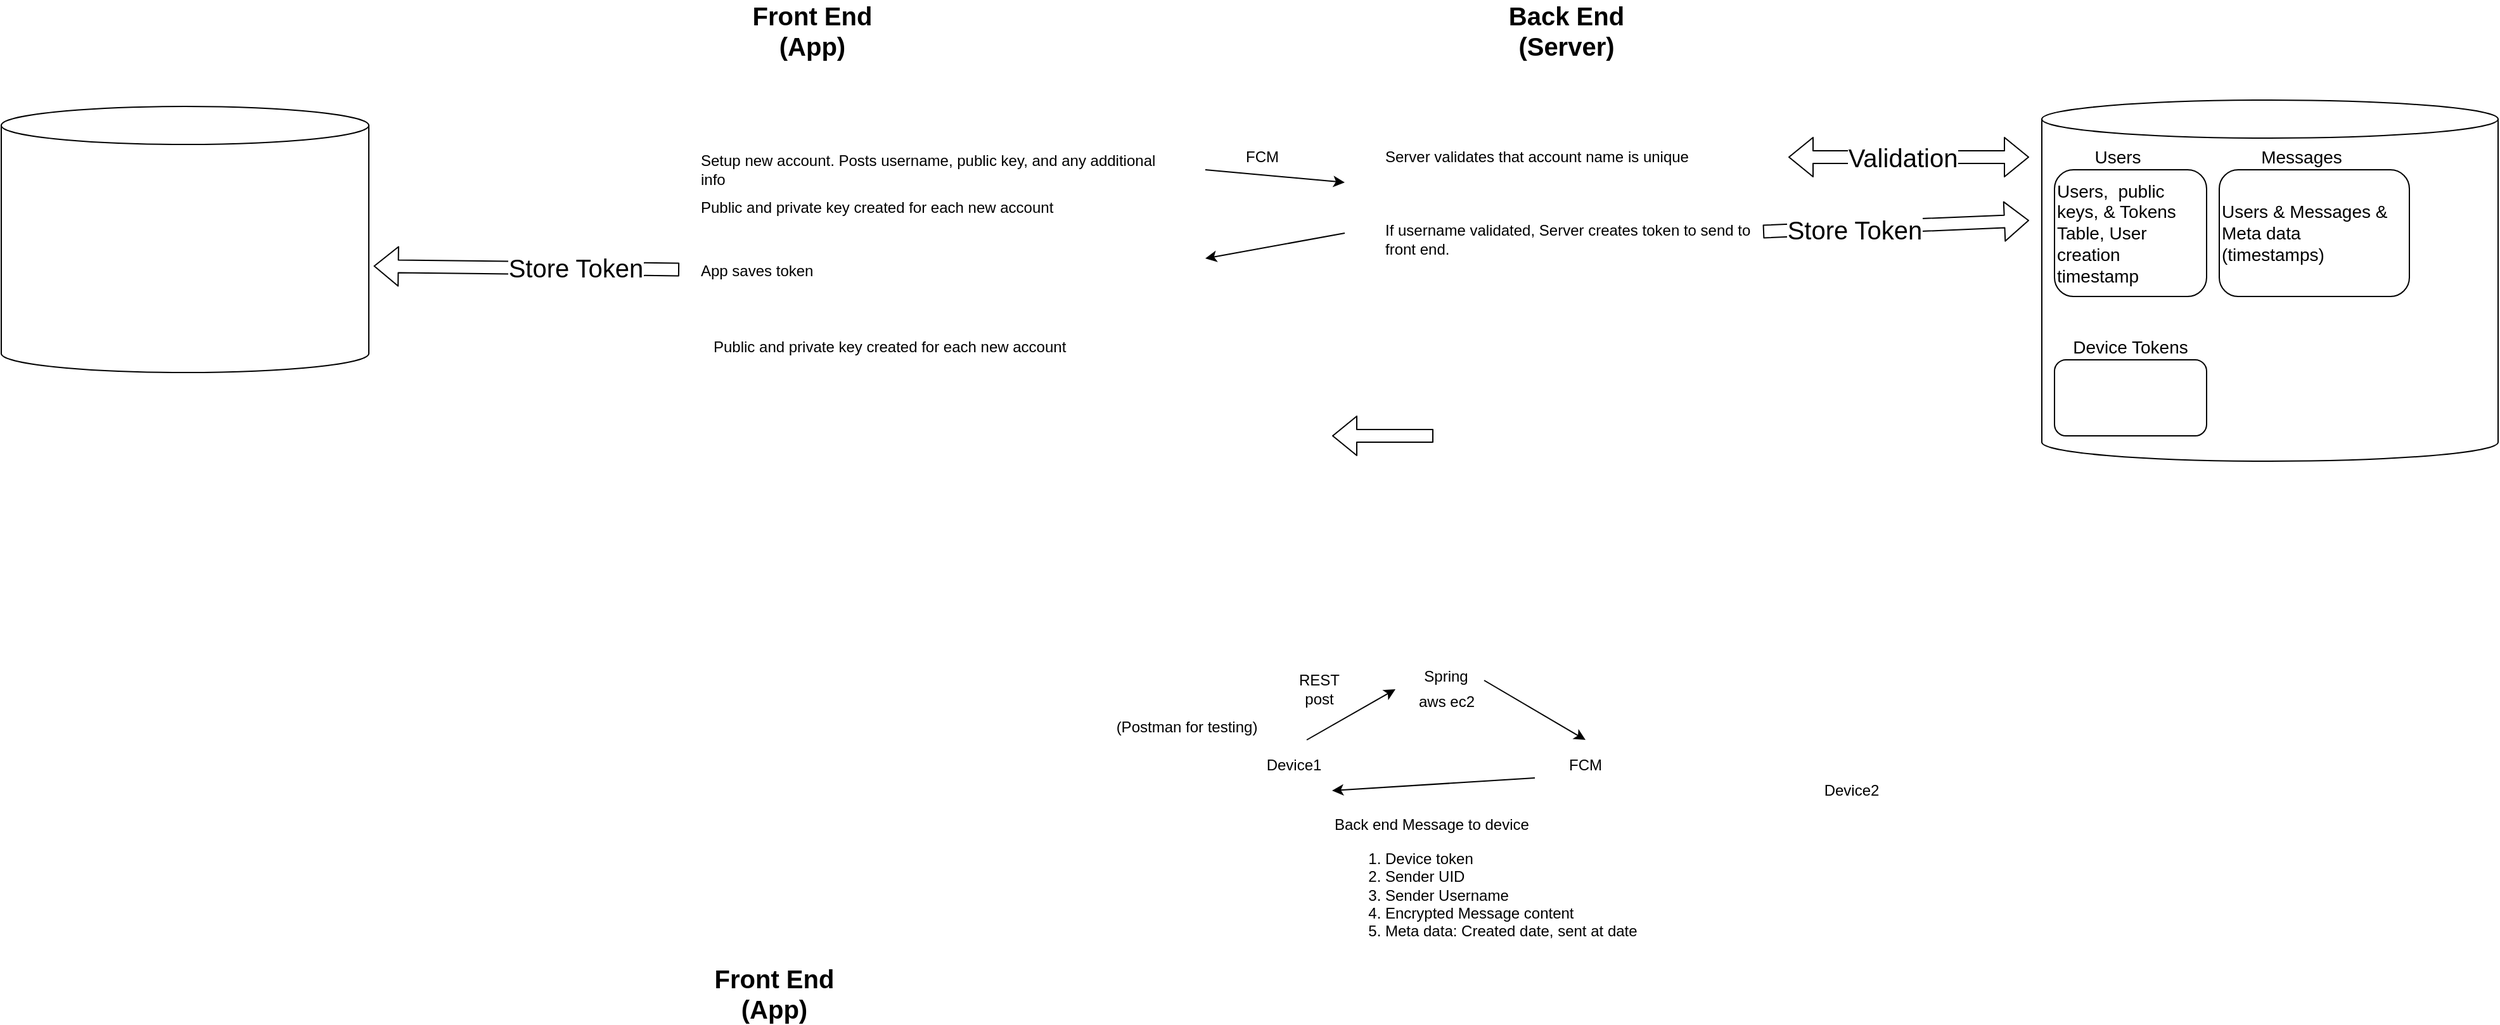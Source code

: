 <mxfile version="13.9.5" type="device"><diagram id="NSsFChqPuj5QGq1fLvDB" name="Page-1"><mxGraphModel dx="569" dy="329" grid="1" gridSize="10" guides="1" tooltips="1" connect="1" arrows="1" fold="1" page="1" pageScale="1" pageWidth="1100" pageHeight="850" math="0" shadow="0"><root><mxCell id="0"/><mxCell id="1" parent="0"/><mxCell id="CeHpQcgMYvpn1rg-idX--13" value="Front End (App)" style="text;html=1;strokeColor=none;fillColor=none;align=center;verticalAlign=middle;whiteSpace=wrap;rounded=0;fontSize=20;fontStyle=1" parent="1" vertex="1"><mxGeometry x="1150" y="40" width="100" height="20" as="geometry"/></mxCell><mxCell id="CeHpQcgMYvpn1rg-idX--14" value="Back End (Server)" style="text;html=1;strokeColor=none;fillColor=none;align=center;verticalAlign=middle;whiteSpace=wrap;rounded=0;fontSize=20;fontStyle=1" parent="1" vertex="1"><mxGeometry x="1720" y="40" width="150" height="20" as="geometry"/></mxCell><mxCell id="CeHpQcgMYvpn1rg-idX--15" value="Setup new account. Posts username, public key, and any additional info" style="text;html=1;strokeColor=none;fillColor=none;align=left;verticalAlign=middle;whiteSpace=wrap;rounded=0;" parent="1" vertex="1"><mxGeometry x="1110" y="140" width="370" height="40" as="geometry"/></mxCell><mxCell id="CeHpQcgMYvpn1rg-idX--16" value="Server validates that account name is unique" style="text;html=1;strokeColor=none;fillColor=none;align=left;verticalAlign=middle;whiteSpace=wrap;rounded=0;" parent="1" vertex="1"><mxGeometry x="1650" y="140" width="300" height="20" as="geometry"/></mxCell><mxCell id="CeHpQcgMYvpn1rg-idX--17" value="Public and private key created for each new account" style="text;html=1;strokeColor=none;fillColor=none;align=left;verticalAlign=middle;whiteSpace=wrap;rounded=0;" parent="1" vertex="1"><mxGeometry x="1110" y="180" width="360" height="20" as="geometry"/></mxCell><mxCell id="CeHpQcgMYvpn1rg-idX--18" value="If username validated, Server creates token to send to front end." style="text;html=1;strokeColor=none;fillColor=none;align=left;verticalAlign=middle;whiteSpace=wrap;rounded=0;" parent="1" vertex="1"><mxGeometry x="1650" y="200" width="300" height="30" as="geometry"/></mxCell><mxCell id="CeHpQcgMYvpn1rg-idX--19" value="App saves token" style="text;html=1;strokeColor=none;fillColor=none;align=left;verticalAlign=middle;whiteSpace=wrap;rounded=0;" parent="1" vertex="1"><mxGeometry x="1110" y="230" width="360" height="20" as="geometry"/></mxCell><mxCell id="CeHpQcgMYvpn1rg-idX--20" value="FCM" style="text;html=1;strokeColor=none;fillColor=none;align=left;verticalAlign=middle;whiteSpace=wrap;rounded=0;" parent="1" vertex="1"><mxGeometry x="1540" y="140" width="50" height="20" as="geometry"/></mxCell><mxCell id="CeHpQcgMYvpn1rg-idX--21" value="" style="shape=cylinder3;whiteSpace=wrap;html=1;boundedLbl=1;backgroundOutline=1;size=15;fontSize=20;align=left;" parent="1" vertex="1"><mxGeometry x="2170" y="105" width="360" height="285" as="geometry"/></mxCell><mxCell id="CeHpQcgMYvpn1rg-idX--23" value="" style="shape=flexArrow;endArrow=classic;startArrow=classic;html=1;fontSize=20;" parent="1" edge="1"><mxGeometry width="50" height="50" relative="1" as="geometry"><mxPoint x="1970" y="150" as="sourcePoint"/><mxPoint x="2160" y="150" as="targetPoint"/></mxGeometry></mxCell><mxCell id="CeHpQcgMYvpn1rg-idX--24" value="Validation" style="edgeLabel;html=1;align=center;verticalAlign=middle;resizable=0;points=[];fontSize=20;" parent="CeHpQcgMYvpn1rg-idX--23" vertex="1" connectable="0"><mxGeometry x="-0.361" y="-2" relative="1" as="geometry"><mxPoint x="29" y="-2" as="offset"/></mxGeometry></mxCell><mxCell id="CeHpQcgMYvpn1rg-idX--25" value="" style="shape=flexArrow;endArrow=classic;html=1;fontSize=20;" parent="1" source="CeHpQcgMYvpn1rg-idX--18" edge="1"><mxGeometry width="50" height="50" relative="1" as="geometry"><mxPoint x="2020" y="210" as="sourcePoint"/><mxPoint x="2160" y="200" as="targetPoint"/></mxGeometry></mxCell><mxCell id="CeHpQcgMYvpn1rg-idX--26" value="Store Token" style="edgeLabel;html=1;align=center;verticalAlign=middle;resizable=0;points=[];fontSize=20;" parent="CeHpQcgMYvpn1rg-idX--25" vertex="1" connectable="0"><mxGeometry x="-0.32" y="-1" relative="1" as="geometry"><mxPoint as="offset"/></mxGeometry></mxCell><mxCell id="CeHpQcgMYvpn1rg-idX--27" value="Users,&amp;nbsp; public keys, &amp;amp; Tokens Table, User creation timestamp" style="rounded=1;whiteSpace=wrap;html=1;fontSize=14;align=left;" parent="1" vertex="1"><mxGeometry x="2180" y="160" width="120" height="100" as="geometry"/></mxCell><mxCell id="CeHpQcgMYvpn1rg-idX--28" value="Users &amp;amp; Messages &amp;amp; Meta data (timestamps)&amp;nbsp;" style="rounded=1;whiteSpace=wrap;html=1;fontSize=14;align=left;" parent="1" vertex="1"><mxGeometry x="2310" y="160" width="150" height="100" as="geometry"/></mxCell><mxCell id="CeHpQcgMYvpn1rg-idX--30" value="" style="shape=cylinder3;whiteSpace=wrap;html=1;boundedLbl=1;backgroundOutline=1;size=15;fontSize=20;align=left;" parent="1" vertex="1"><mxGeometry x="560" y="110" width="290" height="210" as="geometry"/></mxCell><mxCell id="CeHpQcgMYvpn1rg-idX--31" value="" style="shape=flexArrow;endArrow=classic;html=1;fontSize=20;entryX=1.013;entryY=0.6;entryDx=0;entryDy=0;entryPerimeter=0;" parent="1" target="CeHpQcgMYvpn1rg-idX--30" edge="1"><mxGeometry width="50" height="50" relative="1" as="geometry"><mxPoint x="1095" y="238.75" as="sourcePoint"/><mxPoint x="1305" y="230" as="targetPoint"/></mxGeometry></mxCell><mxCell id="CeHpQcgMYvpn1rg-idX--32" value="Store Token" style="edgeLabel;html=1;align=center;verticalAlign=middle;resizable=0;points=[];fontSize=20;" parent="CeHpQcgMYvpn1rg-idX--31" vertex="1" connectable="0"><mxGeometry x="-0.32" y="-1" relative="1" as="geometry"><mxPoint as="offset"/></mxGeometry></mxCell><mxCell id="CeHpQcgMYvpn1rg-idX--34" value="" style="endArrow=classic;html=1;fontSize=14;" parent="1" edge="1"><mxGeometry width="50" height="50" relative="1" as="geometry"><mxPoint x="1510" y="160" as="sourcePoint"/><mxPoint x="1620" y="170" as="targetPoint"/></mxGeometry></mxCell><mxCell id="CeHpQcgMYvpn1rg-idX--35" value="" style="endArrow=classic;html=1;fontSize=14;" parent="1" edge="1"><mxGeometry width="50" height="50" relative="1" as="geometry"><mxPoint x="1620" y="210" as="sourcePoint"/><mxPoint x="1510" y="230" as="targetPoint"/></mxGeometry></mxCell><mxCell id="CeHpQcgMYvpn1rg-idX--36" value="Public and private key created for each new account" style="text;html=1;strokeColor=none;fillColor=none;align=left;verticalAlign=middle;whiteSpace=wrap;rounded=0;" parent="1" vertex="1"><mxGeometry x="1120" y="290" width="360" height="20" as="geometry"/></mxCell><mxCell id="CeHpQcgMYvpn1rg-idX--37" value="Users" style="text;html=1;strokeColor=none;fillColor=none;align=center;verticalAlign=middle;whiteSpace=wrap;rounded=0;labelBackgroundColor=none;fontSize=14;" parent="1" vertex="1"><mxGeometry x="2210" y="140" width="40" height="20" as="geometry"/></mxCell><mxCell id="CeHpQcgMYvpn1rg-idX--38" value="Messages" style="text;html=1;strokeColor=none;fillColor=none;align=center;verticalAlign=middle;whiteSpace=wrap;rounded=0;labelBackgroundColor=none;fontSize=14;" parent="1" vertex="1"><mxGeometry x="2355" y="140" width="40" height="20" as="geometry"/></mxCell><mxCell id="CeHpQcgMYvpn1rg-idX--39" value="Device Tokens" style="text;html=1;strokeColor=none;fillColor=none;align=center;verticalAlign=middle;whiteSpace=wrap;rounded=0;labelBackgroundColor=none;fontSize=14;" parent="1" vertex="1"><mxGeometry x="2190" y="290" width="100" height="20" as="geometry"/></mxCell><mxCell id="CeHpQcgMYvpn1rg-idX--40" value="" style="rounded=1;whiteSpace=wrap;html=1;labelBackgroundColor=none;fontSize=14;align=center;fillColor=none;" parent="1" vertex="1"><mxGeometry x="2180" y="310" width="120" height="60" as="geometry"/></mxCell><mxCell id="jx6G4FtQtLtoGoptakEp-1" value="Front End (App)" style="text;html=1;strokeColor=none;fillColor=none;align=center;verticalAlign=middle;whiteSpace=wrap;rounded=0;fontSize=20;fontStyle=1" parent="1" vertex="1"><mxGeometry x="1120" y="800" width="100" height="20" as="geometry"/></mxCell><mxCell id="wDNC6jVprwWGfhnj60Q4-1" value="" style="shape=flexArrow;endArrow=classic;html=1;" parent="1" edge="1"><mxGeometry width="50" height="50" relative="1" as="geometry"><mxPoint x="1690" y="370" as="sourcePoint"/><mxPoint x="1610.0" y="370" as="targetPoint"/></mxGeometry></mxCell><mxCell id="wDNC6jVprwWGfhnj60Q4-3" value="Back end Message to device&lt;br&gt;&lt;ol&gt;&lt;li&gt;Device token&lt;/li&gt;&lt;li&gt;Sender UID&lt;/li&gt;&lt;li&gt;Sender Username&lt;/li&gt;&lt;li&gt;Encrypted Message content&lt;/li&gt;&lt;li&gt;Meta data: Created date, sent at date&lt;/li&gt;&lt;/ol&gt;" style="text;html=1;strokeColor=none;fillColor=none;align=left;verticalAlign=middle;whiteSpace=wrap;rounded=0;" parent="1" vertex="1"><mxGeometry x="1610" y="670" width="310" height="110" as="geometry"/></mxCell><mxCell id="wDNC6jVprwWGfhnj60Q4-4" value="Device1" style="text;html=1;strokeColor=none;fillColor=none;align=center;verticalAlign=middle;whiteSpace=wrap;rounded=0;" parent="1" vertex="1"><mxGeometry x="1560" y="620" width="40" height="20" as="geometry"/></mxCell><mxCell id="wDNC6jVprwWGfhnj60Q4-5" value="Spring" style="text;html=1;strokeColor=none;fillColor=none;align=center;verticalAlign=middle;whiteSpace=wrap;rounded=0;" parent="1" vertex="1"><mxGeometry x="1680" y="550" width="40" height="20" as="geometry"/></mxCell><mxCell id="wDNC6jVprwWGfhnj60Q4-6" value="FCM" style="text;html=1;strokeColor=none;fillColor=none;align=center;verticalAlign=middle;whiteSpace=wrap;rounded=0;" parent="1" vertex="1"><mxGeometry x="1790" y="620" width="40" height="20" as="geometry"/></mxCell><mxCell id="wDNC6jVprwWGfhnj60Q4-7" value="Device2" style="text;html=1;strokeColor=none;fillColor=none;align=center;verticalAlign=middle;whiteSpace=wrap;rounded=0;" parent="1" vertex="1"><mxGeometry x="2000" y="640" width="40" height="20" as="geometry"/></mxCell><mxCell id="wDNC6jVprwWGfhnj60Q4-8" value="" style="endArrow=classic;html=1;" parent="1" edge="1"><mxGeometry width="50" height="50" relative="1" as="geometry"><mxPoint x="1590" y="610" as="sourcePoint"/><mxPoint x="1660" y="570" as="targetPoint"/></mxGeometry></mxCell><mxCell id="wDNC6jVprwWGfhnj60Q4-9" value="" style="endArrow=classic;html=1;" parent="1" edge="1"><mxGeometry width="50" height="50" relative="1" as="geometry"><mxPoint x="1730" y="563" as="sourcePoint"/><mxPoint x="1810" y="610" as="targetPoint"/></mxGeometry></mxCell><mxCell id="wDNC6jVprwWGfhnj60Q4-10" value="REST post" style="text;html=1;strokeColor=none;fillColor=none;align=center;verticalAlign=middle;whiteSpace=wrap;rounded=0;" parent="1" vertex="1"><mxGeometry x="1580" y="560" width="40" height="20" as="geometry"/></mxCell><mxCell id="wDNC6jVprwWGfhnj60Q4-13" value="" style="endArrow=classic;html=1;" parent="1" edge="1"><mxGeometry width="50" height="50" relative="1" as="geometry"><mxPoint x="1770" y="640" as="sourcePoint"/><mxPoint x="1610" y="650" as="targetPoint"/></mxGeometry></mxCell><mxCell id="x8W_jyskHWOg72L_kZ-6-2" value="aws ec2" style="text;html=1;align=center;verticalAlign=middle;resizable=0;points=[];autosize=1;" vertex="1" parent="1"><mxGeometry x="1670" y="570" width="60" height="20" as="geometry"/></mxCell><mxCell id="x8W_jyskHWOg72L_kZ-6-3" value="(Postman for testing)" style="text;html=1;align=center;verticalAlign=middle;resizable=0;points=[];autosize=1;" vertex="1" parent="1"><mxGeometry x="1430" y="590" width="130" height="20" as="geometry"/></mxCell></root></mxGraphModel></diagram></mxfile>